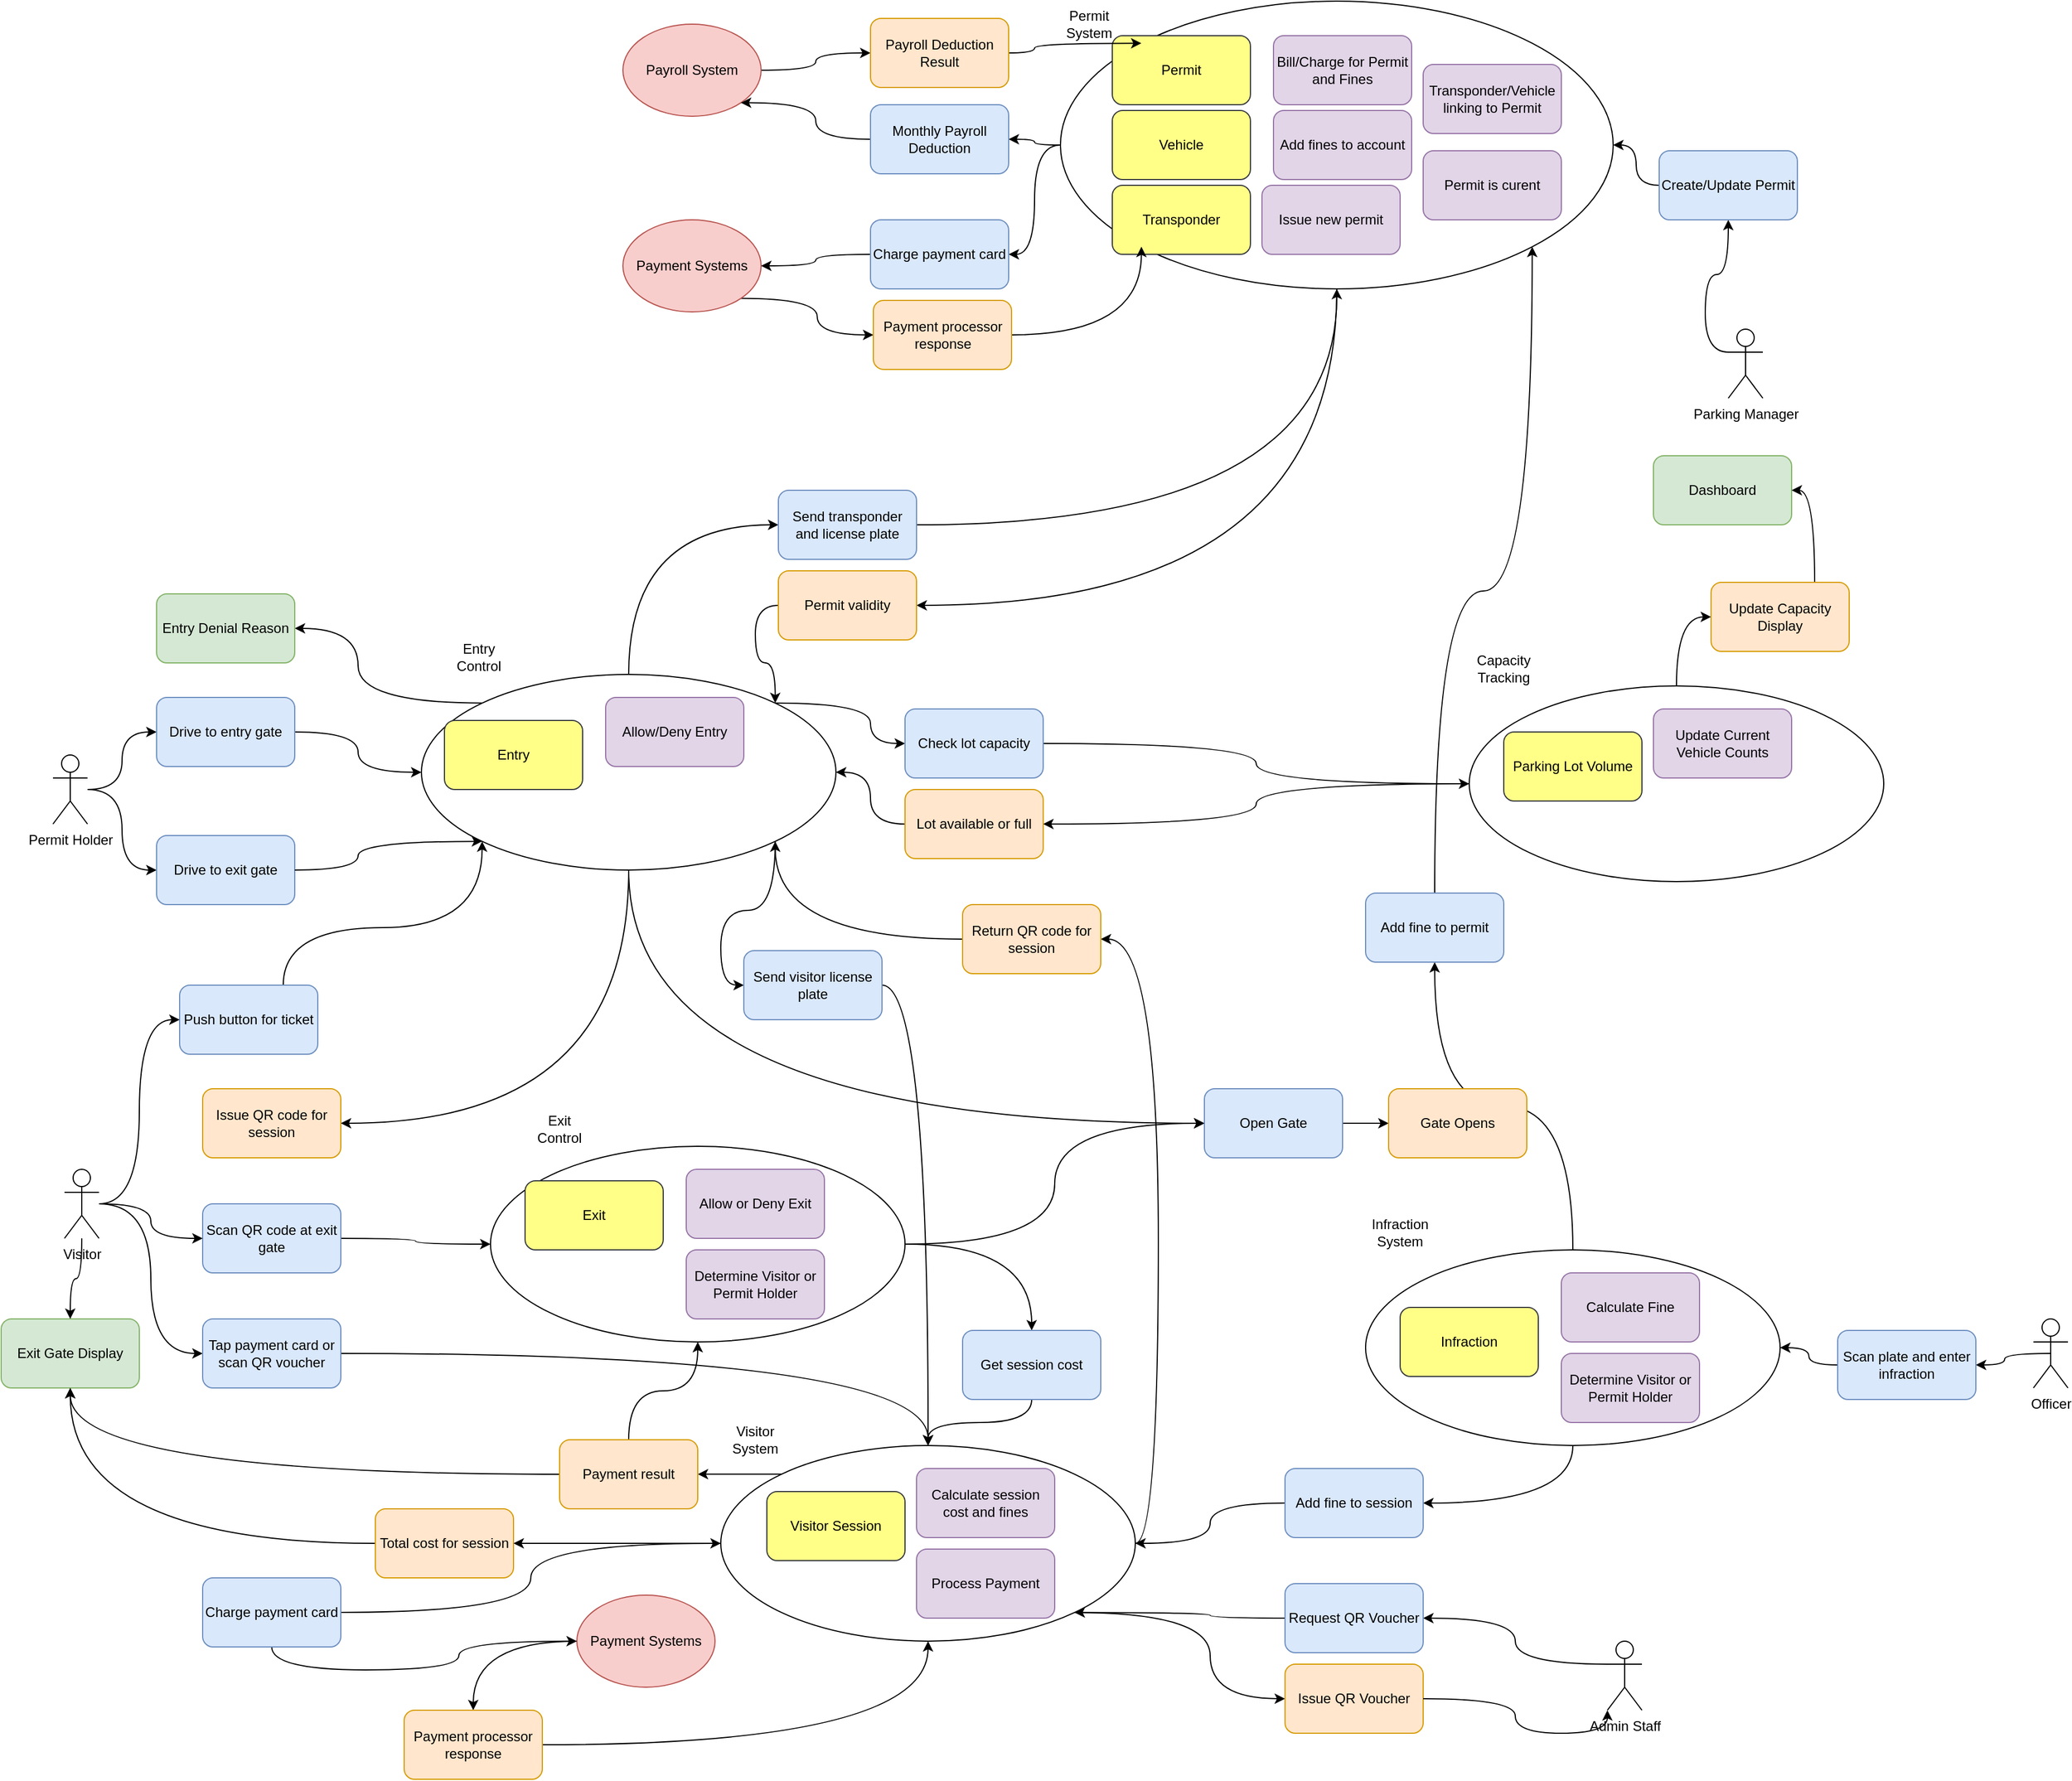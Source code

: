 <mxfile version="24.7.17">
  <diagram name="Page-1" id="BiQQQq4fD9bIqkAkqIk_">
    <mxGraphModel dx="2462" dy="2136" grid="1" gridSize="10" guides="1" tooltips="1" connect="1" arrows="1" fold="1" page="1" pageScale="1" pageWidth="1920" pageHeight="1200" math="0" shadow="0">
      <root>
        <mxCell id="0" />
        <mxCell id="1" parent="0" />
        <mxCell id="bSTVENKfb5ki0dsixFxO-32" style="edgeStyle=orthogonalEdgeStyle;rounded=0;orthogonalLoop=1;jettySize=auto;html=1;exitX=0;exitY=0.5;exitDx=0;exitDy=0;entryX=1;entryY=0.5;entryDx=0;entryDy=0;curved=1;" edge="1" parent="1" source="bSTVENKfb5ki0dsixFxO-10" target="bSTVENKfb5ki0dsixFxO-27">
          <mxGeometry relative="1" as="geometry" />
        </mxCell>
        <mxCell id="bSTVENKfb5ki0dsixFxO-33" style="edgeStyle=orthogonalEdgeStyle;rounded=0;orthogonalLoop=1;jettySize=auto;html=1;exitX=0;exitY=0.5;exitDx=0;exitDy=0;entryX=1;entryY=0.5;entryDx=0;entryDy=0;curved=1;" edge="1" parent="1" source="bSTVENKfb5ki0dsixFxO-10" target="bSTVENKfb5ki0dsixFxO-30">
          <mxGeometry relative="1" as="geometry" />
        </mxCell>
        <mxCell id="bSTVENKfb5ki0dsixFxO-47" style="edgeStyle=orthogonalEdgeStyle;rounded=0;orthogonalLoop=1;jettySize=auto;html=1;exitX=0.5;exitY=1;exitDx=0;exitDy=0;entryX=1;entryY=0.5;entryDx=0;entryDy=0;curved=1;" edge="1" parent="1" source="bSTVENKfb5ki0dsixFxO-10" target="dM4KhiI33vJd0EmOxdA6-10">
          <mxGeometry relative="1" as="geometry" />
        </mxCell>
        <mxCell id="bSTVENKfb5ki0dsixFxO-10" value="" style="ellipse;whiteSpace=wrap;html=1;fillColor=none;rounded=1;" vertex="1" parent="1">
          <mxGeometry x="960" y="-355" width="480" height="250" as="geometry" />
        </mxCell>
        <mxCell id="dM4KhiI33vJd0EmOxdA6-75" style="edgeStyle=orthogonalEdgeStyle;rounded=1;orthogonalLoop=1;jettySize=auto;html=1;exitX=0;exitY=0.5;exitDx=0;exitDy=0;entryX=1;entryY=0.5;entryDx=0;entryDy=0;curved=1;" parent="1" source="dM4KhiI33vJd0EmOxdA6-19" target="dM4KhiI33vJd0EmOxdA6-9" edge="1">
          <mxGeometry relative="1" as="geometry" />
        </mxCell>
        <mxCell id="dM4KhiI33vJd0EmOxdA6-19" value="" style="ellipse;whiteSpace=wrap;html=1;fillColor=none;rounded=1;" parent="1" vertex="1">
          <mxGeometry x="1315" y="240" width="360" height="170" as="geometry" />
        </mxCell>
        <mxCell id="dM4KhiI33vJd0EmOxdA6-66" style="edgeStyle=orthogonalEdgeStyle;rounded=1;orthogonalLoop=1;jettySize=auto;html=1;exitX=0.5;exitY=0;exitDx=0;exitDy=0;entryX=0;entryY=0.5;entryDx=0;entryDy=0;curved=1;" parent="1" source="dM4KhiI33vJd0EmOxdA6-16" target="dM4KhiI33vJd0EmOxdA6-7" edge="1">
          <mxGeometry relative="1" as="geometry" />
        </mxCell>
        <mxCell id="dM4KhiI33vJd0EmOxdA6-71" style="edgeStyle=orthogonalEdgeStyle;rounded=1;orthogonalLoop=1;jettySize=auto;html=1;exitX=1;exitY=0;exitDx=0;exitDy=0;entryX=0;entryY=0.5;entryDx=0;entryDy=0;curved=1;" parent="1" source="dM4KhiI33vJd0EmOxdA6-16" target="dM4KhiI33vJd0EmOxdA6-8" edge="1">
          <mxGeometry relative="1" as="geometry" />
        </mxCell>
        <mxCell id="dM4KhiI33vJd0EmOxdA6-80" style="edgeStyle=orthogonalEdgeStyle;rounded=1;orthogonalLoop=1;jettySize=auto;html=1;exitX=0.5;exitY=1;exitDx=0;exitDy=0;entryX=0;entryY=0.5;entryDx=0;entryDy=0;curved=1;" parent="1" source="dM4KhiI33vJd0EmOxdA6-16" target="dM4KhiI33vJd0EmOxdA6-2" edge="1">
          <mxGeometry relative="1" as="geometry" />
        </mxCell>
        <mxCell id="dM4KhiI33vJd0EmOxdA6-81" style="edgeStyle=orthogonalEdgeStyle;rounded=1;orthogonalLoop=1;jettySize=auto;html=1;exitX=1;exitY=1;exitDx=0;exitDy=0;entryX=0;entryY=0.5;entryDx=0;entryDy=0;curved=1;" parent="1" source="dM4KhiI33vJd0EmOxdA6-16" target="dM4KhiI33vJd0EmOxdA6-3" edge="1">
          <mxGeometry relative="1" as="geometry" />
        </mxCell>
        <mxCell id="bSTVENKfb5ki0dsixFxO-5" style="edgeStyle=orthogonalEdgeStyle;rounded=0;orthogonalLoop=1;jettySize=auto;html=1;exitX=0;exitY=0;exitDx=0;exitDy=0;entryX=1;entryY=0.5;entryDx=0;entryDy=0;curved=1;" edge="1" parent="1" source="dM4KhiI33vJd0EmOxdA6-16" target="bSTVENKfb5ki0dsixFxO-4">
          <mxGeometry relative="1" as="geometry" />
        </mxCell>
        <mxCell id="dM4KhiI33vJd0EmOxdA6-16" value="" style="ellipse;whiteSpace=wrap;html=1;fillColor=none;rounded=1;" parent="1" vertex="1">
          <mxGeometry x="405" y="230" width="360" height="170" as="geometry" />
        </mxCell>
        <mxCell id="dM4KhiI33vJd0EmOxdA6-84" style="edgeStyle=orthogonalEdgeStyle;rounded=1;orthogonalLoop=1;jettySize=auto;html=1;exitX=1;exitY=0.5;exitDx=0;exitDy=0;entryX=1;entryY=0.5;entryDx=0;entryDy=0;curved=1;" parent="1" source="dM4KhiI33vJd0EmOxdA6-17" target="dM4KhiI33vJd0EmOxdA6-5" edge="1">
          <mxGeometry relative="1" as="geometry" />
        </mxCell>
        <mxCell id="bSTVENKfb5ki0dsixFxO-19" style="edgeStyle=orthogonalEdgeStyle;rounded=0;orthogonalLoop=1;jettySize=auto;html=1;exitX=0;exitY=0;exitDx=0;exitDy=0;entryX=1;entryY=0.5;entryDx=0;entryDy=0;curved=1;" edge="1" parent="1" source="dM4KhiI33vJd0EmOxdA6-17" target="dM4KhiI33vJd0EmOxdA6-65">
          <mxGeometry relative="1" as="geometry" />
        </mxCell>
        <mxCell id="bSTVENKfb5ki0dsixFxO-53" style="edgeStyle=orthogonalEdgeStyle;rounded=0;orthogonalLoop=1;jettySize=auto;html=1;exitX=1;exitY=1;exitDx=0;exitDy=0;entryX=0;entryY=0.5;entryDx=0;entryDy=0;curved=1;" edge="1" parent="1" source="dM4KhiI33vJd0EmOxdA6-17" target="bSTVENKfb5ki0dsixFxO-50">
          <mxGeometry relative="1" as="geometry" />
        </mxCell>
        <mxCell id="dM4KhiI33vJd0EmOxdA6-17" value="" style="ellipse;whiteSpace=wrap;html=1;fillColor=none;rounded=1;" parent="1" vertex="1">
          <mxGeometry x="665" y="900" width="360" height="170" as="geometry" />
        </mxCell>
        <mxCell id="dM4KhiI33vJd0EmOxdA6-76" style="edgeStyle=orthogonalEdgeStyle;rounded=1;orthogonalLoop=1;jettySize=auto;html=1;exitX=0.5;exitY=0;exitDx=0;exitDy=0;curved=1;" parent="1" source="dM4KhiI33vJd0EmOxdA6-18" target="dM4KhiI33vJd0EmOxdA6-45" edge="1">
          <mxGeometry relative="1" as="geometry" />
        </mxCell>
        <mxCell id="dM4KhiI33vJd0EmOxdA6-18" value="" style="ellipse;whiteSpace=wrap;html=1;fillColor=none;rounded=1;" parent="1" vertex="1">
          <mxGeometry x="1225" y="730" width="360" height="170" as="geometry" />
        </mxCell>
        <mxCell id="dM4KhiI33vJd0EmOxdA6-89" style="edgeStyle=orthogonalEdgeStyle;rounded=1;orthogonalLoop=1;jettySize=auto;html=1;curved=1;" parent="1" source="Vhc87LM3Tn9fcRq7plBE-1" target="Vhc87LM3Tn9fcRq7plBE-4" edge="1">
          <mxGeometry relative="1" as="geometry" />
        </mxCell>
        <mxCell id="dM4KhiI33vJd0EmOxdA6-90" style="edgeStyle=orthogonalEdgeStyle;rounded=1;orthogonalLoop=1;jettySize=auto;html=1;entryX=0;entryY=0.5;entryDx=0;entryDy=0;curved=1;" parent="1" source="Vhc87LM3Tn9fcRq7plBE-1" target="Vhc87LM3Tn9fcRq7plBE-3" edge="1">
          <mxGeometry relative="1" as="geometry" />
        </mxCell>
        <mxCell id="Vhc87LM3Tn9fcRq7plBE-1" value="Permit Holder" style="shape=umlActor;verticalLabelPosition=bottom;verticalAlign=top;html=1;rounded=1;" parent="1" vertex="1">
          <mxGeometry x="85" y="300" width="30" height="60" as="geometry" />
        </mxCell>
        <mxCell id="Vhc87LM3Tn9fcRq7plBE-2" value="Entry" style="rounded=1;whiteSpace=wrap;html=1;fillColor=#ffff88;strokeColor=#36393d;" parent="1" vertex="1">
          <mxGeometry x="425" y="270" width="120" height="60" as="geometry" />
        </mxCell>
        <mxCell id="Vhc87LM3Tn9fcRq7plBE-3" value="Drive to exit gate" style="rounded=1;whiteSpace=wrap;html=1;fillColor=#dae8fc;strokeColor=#6c8ebf;" parent="1" vertex="1">
          <mxGeometry x="175" y="370" width="120" height="60" as="geometry" />
        </mxCell>
        <mxCell id="dM4KhiI33vJd0EmOxdA6-32" style="edgeStyle=orthogonalEdgeStyle;rounded=1;orthogonalLoop=1;jettySize=auto;html=1;exitX=1;exitY=0.5;exitDx=0;exitDy=0;curved=1;" parent="1" source="Vhc87LM3Tn9fcRq7plBE-4" target="dM4KhiI33vJd0EmOxdA6-16" edge="1">
          <mxGeometry relative="1" as="geometry" />
        </mxCell>
        <mxCell id="Vhc87LM3Tn9fcRq7plBE-4" value="Drive to entry gate" style="rounded=1;whiteSpace=wrap;html=1;fillColor=#dae8fc;strokeColor=#6c8ebf;" parent="1" vertex="1">
          <mxGeometry x="175" y="250" width="120" height="60" as="geometry" />
        </mxCell>
        <mxCell id="Vhc87LM3Tn9fcRq7plBE-5" value="Issue QR code for session" style="rounded=1;whiteSpace=wrap;html=1;fillColor=#ffe6cc;strokeColor=#d79b00;" parent="1" vertex="1">
          <mxGeometry x="215" y="590" width="120" height="60" as="geometry" />
        </mxCell>
        <mxCell id="dM4KhiI33vJd0EmOxdA6-34" style="edgeStyle=orthogonalEdgeStyle;rounded=1;orthogonalLoop=1;jettySize=auto;html=1;exitX=0.75;exitY=0;exitDx=0;exitDy=0;curved=1;entryX=0;entryY=1;entryDx=0;entryDy=0;" parent="1" source="Vhc87LM3Tn9fcRq7plBE-6" target="dM4KhiI33vJd0EmOxdA6-16" edge="1">
          <mxGeometry relative="1" as="geometry">
            <mxPoint x="525" y="410" as="targetPoint" />
          </mxGeometry>
        </mxCell>
        <mxCell id="Vhc87LM3Tn9fcRq7plBE-6" value="Push button for ticket" style="rounded=1;whiteSpace=wrap;html=1;fillColor=#dae8fc;strokeColor=#6c8ebf;" parent="1" vertex="1">
          <mxGeometry x="195" y="500" width="120" height="60" as="geometry" />
        </mxCell>
        <mxCell id="dM4KhiI33vJd0EmOxdA6-37" style="edgeStyle=orthogonalEdgeStyle;rounded=1;orthogonalLoop=1;jettySize=auto;html=1;exitX=1;exitY=0.5;exitDx=0;exitDy=0;curved=1;" parent="1" source="Vhc87LM3Tn9fcRq7plBE-7" target="dM4KhiI33vJd0EmOxdA6-15" edge="1">
          <mxGeometry relative="1" as="geometry" />
        </mxCell>
        <mxCell id="Vhc87LM3Tn9fcRq7plBE-7" value="Scan QR code at exit gate" style="rounded=1;whiteSpace=wrap;html=1;fillColor=#dae8fc;strokeColor=#6c8ebf;" parent="1" vertex="1">
          <mxGeometry x="215" y="690" width="120" height="60" as="geometry" />
        </mxCell>
        <mxCell id="Vhc87LM3Tn9fcRq7plBE-8" value="Exit Gate Display" style="rounded=1;whiteSpace=wrap;html=1;fillColor=#d5e8d4;strokeColor=#82b366;" parent="1" vertex="1">
          <mxGeometry x="40" y="790" width="120" height="60" as="geometry" />
        </mxCell>
        <mxCell id="dM4KhiI33vJd0EmOxdA6-56" style="edgeStyle=orthogonalEdgeStyle;rounded=1;orthogonalLoop=1;jettySize=auto;html=1;exitX=0;exitY=0.5;exitDx=0;exitDy=0;entryX=0.5;entryY=1;entryDx=0;entryDy=0;curved=1;" parent="1" source="Vhc87LM3Tn9fcRq7plBE-9" target="Vhc87LM3Tn9fcRq7plBE-8" edge="1">
          <mxGeometry relative="1" as="geometry" />
        </mxCell>
        <mxCell id="Vhc87LM3Tn9fcRq7plBE-9" value="Total cost for session" style="rounded=1;whiteSpace=wrap;html=1;fillColor=#ffe6cc;strokeColor=#d79b00;" parent="1" vertex="1">
          <mxGeometry x="365" y="955" width="120" height="60" as="geometry" />
        </mxCell>
        <mxCell id="dM4KhiI33vJd0EmOxdA6-85" style="edgeStyle=orthogonalEdgeStyle;rounded=1;orthogonalLoop=1;jettySize=auto;html=1;entryX=0.5;entryY=0;entryDx=0;entryDy=0;curved=1;" parent="1" source="Vhc87LM3Tn9fcRq7plBE-11" target="Vhc87LM3Tn9fcRq7plBE-8" edge="1">
          <mxGeometry relative="1" as="geometry" />
        </mxCell>
        <mxCell id="dM4KhiI33vJd0EmOxdA6-86" style="edgeStyle=orthogonalEdgeStyle;rounded=1;orthogonalLoop=1;jettySize=auto;html=1;entryX=0;entryY=0.5;entryDx=0;entryDy=0;curved=1;" parent="1" source="Vhc87LM3Tn9fcRq7plBE-11" target="Vhc87LM3Tn9fcRq7plBE-6" edge="1">
          <mxGeometry relative="1" as="geometry" />
        </mxCell>
        <mxCell id="dM4KhiI33vJd0EmOxdA6-87" style="edgeStyle=orthogonalEdgeStyle;rounded=1;orthogonalLoop=1;jettySize=auto;html=1;entryX=0;entryY=0.5;entryDx=0;entryDy=0;curved=1;" parent="1" source="Vhc87LM3Tn9fcRq7plBE-11" target="Vhc87LM3Tn9fcRq7plBE-7" edge="1">
          <mxGeometry relative="1" as="geometry" />
        </mxCell>
        <mxCell id="dM4KhiI33vJd0EmOxdA6-88" style="edgeStyle=orthogonalEdgeStyle;rounded=1;orthogonalLoop=1;jettySize=auto;html=1;entryX=0;entryY=0.5;entryDx=0;entryDy=0;curved=1;" parent="1" source="Vhc87LM3Tn9fcRq7plBE-11" target="dM4KhiI33vJd0EmOxdA6-57" edge="1">
          <mxGeometry relative="1" as="geometry" />
        </mxCell>
        <mxCell id="Vhc87LM3Tn9fcRq7plBE-11" value="Visitor" style="shape=umlActor;verticalLabelPosition=bottom;verticalAlign=top;html=1;rounded=1;" parent="1" vertex="1">
          <mxGeometry x="95" y="660" width="30" height="60" as="geometry" />
        </mxCell>
        <mxCell id="dM4KhiI33vJd0EmOxdA6-78" style="edgeStyle=orthogonalEdgeStyle;rounded=1;orthogonalLoop=1;jettySize=auto;html=1;exitX=1;exitY=0.5;exitDx=0;exitDy=0;entryX=0;entryY=0.5;entryDx=0;entryDy=0;curved=1;" parent="1" source="dM4KhiI33vJd0EmOxdA6-2" target="dM4KhiI33vJd0EmOxdA6-4" edge="1">
          <mxGeometry relative="1" as="geometry" />
        </mxCell>
        <mxCell id="dM4KhiI33vJd0EmOxdA6-2" value="Open Gate" style="rounded=1;whiteSpace=wrap;html=1;fillColor=#dae8fc;strokeColor=#6c8ebf;" parent="1" vertex="1">
          <mxGeometry x="1085" y="590" width="120" height="60" as="geometry" />
        </mxCell>
        <mxCell id="dM4KhiI33vJd0EmOxdA6-82" style="edgeStyle=orthogonalEdgeStyle;rounded=1;orthogonalLoop=1;jettySize=auto;html=1;exitX=1;exitY=0.5;exitDx=0;exitDy=0;curved=1;" parent="1" source="dM4KhiI33vJd0EmOxdA6-3" edge="1">
          <mxGeometry relative="1" as="geometry">
            <mxPoint x="845" y="900" as="targetPoint" />
          </mxGeometry>
        </mxCell>
        <mxCell id="dM4KhiI33vJd0EmOxdA6-3" value="Send visitor license plate" style="rounded=1;whiteSpace=wrap;html=1;fillColor=#dae8fc;strokeColor=#6c8ebf;" parent="1" vertex="1">
          <mxGeometry x="685" y="470" width="120" height="60" as="geometry" />
        </mxCell>
        <mxCell id="dM4KhiI33vJd0EmOxdA6-4" value="Gate Opens" style="rounded=1;whiteSpace=wrap;html=1;fillColor=#ffe6cc;strokeColor=#d79b00;" parent="1" vertex="1">
          <mxGeometry x="1245" y="590" width="120" height="60" as="geometry" />
        </mxCell>
        <mxCell id="dM4KhiI33vJd0EmOxdA6-83" style="edgeStyle=orthogonalEdgeStyle;rounded=1;orthogonalLoop=1;jettySize=auto;html=1;exitX=0;exitY=0.5;exitDx=0;exitDy=0;entryX=1;entryY=1;entryDx=0;entryDy=0;curved=1;" parent="1" source="dM4KhiI33vJd0EmOxdA6-5" target="dM4KhiI33vJd0EmOxdA6-16" edge="1">
          <mxGeometry relative="1" as="geometry" />
        </mxCell>
        <mxCell id="dM4KhiI33vJd0EmOxdA6-5" value="Return QR code for session" style="rounded=1;whiteSpace=wrap;html=1;fillColor=#ffe6cc;strokeColor=#d79b00;" parent="1" vertex="1">
          <mxGeometry x="875" y="430" width="120" height="60" as="geometry" />
        </mxCell>
        <mxCell id="bSTVENKfb5ki0dsixFxO-17" style="edgeStyle=orthogonalEdgeStyle;rounded=0;orthogonalLoop=1;jettySize=auto;html=1;exitX=0;exitY=0.5;exitDx=0;exitDy=0;entryX=0.5;entryY=0;entryDx=0;entryDy=0;curved=1;" edge="1" parent="1" source="dM4KhiI33vJd0EmOxdA6-6" target="dM4KhiI33vJd0EmOxdA6-60">
          <mxGeometry relative="1" as="geometry" />
        </mxCell>
        <mxCell id="dM4KhiI33vJd0EmOxdA6-6" value="Payment Systems" style="ellipse;whiteSpace=wrap;html=1;fillColor=#f8cecc;strokeColor=#b85450;rounded=1;" parent="1" vertex="1">
          <mxGeometry x="540" y="1030" width="120" height="80" as="geometry" />
        </mxCell>
        <mxCell id="dM4KhiI33vJd0EmOxdA6-68" style="edgeStyle=orthogonalEdgeStyle;rounded=1;orthogonalLoop=1;jettySize=auto;html=1;exitX=1;exitY=0.5;exitDx=0;exitDy=0;curved=1;entryX=0.5;entryY=1;entryDx=0;entryDy=0;" parent="1" source="dM4KhiI33vJd0EmOxdA6-7" target="bSTVENKfb5ki0dsixFxO-10" edge="1">
          <mxGeometry relative="1" as="geometry">
            <mxPoint x="910" y="120" as="targetPoint" />
          </mxGeometry>
        </mxCell>
        <mxCell id="dM4KhiI33vJd0EmOxdA6-7" value="Send transponder and license plate" style="rounded=1;whiteSpace=wrap;html=1;fillColor=#dae8fc;strokeColor=#6c8ebf;" parent="1" vertex="1">
          <mxGeometry x="715" y="70" width="120" height="60" as="geometry" />
        </mxCell>
        <mxCell id="dM4KhiI33vJd0EmOxdA6-79" style="edgeStyle=orthogonalEdgeStyle;rounded=1;orthogonalLoop=1;jettySize=auto;html=1;exitX=1;exitY=0.5;exitDx=0;exitDy=0;entryX=0;entryY=0.5;entryDx=0;entryDy=0;curved=1;" parent="1" source="dM4KhiI33vJd0EmOxdA6-15" target="dM4KhiI33vJd0EmOxdA6-2" edge="1">
          <mxGeometry relative="1" as="geometry" />
        </mxCell>
        <mxCell id="dM4KhiI33vJd0EmOxdA6-15" value="" style="ellipse;whiteSpace=wrap;html=1;fillColor=none;rounded=1;" parent="1" vertex="1">
          <mxGeometry x="465" y="640" width="360" height="170" as="geometry" />
        </mxCell>
        <mxCell id="dM4KhiI33vJd0EmOxdA6-74" style="edgeStyle=orthogonalEdgeStyle;rounded=1;orthogonalLoop=1;jettySize=auto;html=1;exitX=1;exitY=0.5;exitDx=0;exitDy=0;entryX=0;entryY=0.5;entryDx=0;entryDy=0;curved=1;" parent="1" source="dM4KhiI33vJd0EmOxdA6-8" target="dM4KhiI33vJd0EmOxdA6-19" edge="1">
          <mxGeometry relative="1" as="geometry" />
        </mxCell>
        <mxCell id="dM4KhiI33vJd0EmOxdA6-8" value="Check lot capacity" style="rounded=1;whiteSpace=wrap;html=1;fillColor=#dae8fc;strokeColor=#6c8ebf;" parent="1" vertex="1">
          <mxGeometry x="825" y="260" width="120" height="60" as="geometry" />
        </mxCell>
        <mxCell id="dM4KhiI33vJd0EmOxdA6-73" style="edgeStyle=orthogonalEdgeStyle;rounded=1;orthogonalLoop=1;jettySize=auto;html=1;exitX=0;exitY=0.5;exitDx=0;exitDy=0;entryX=1;entryY=0.5;entryDx=0;entryDy=0;curved=1;" parent="1" source="dM4KhiI33vJd0EmOxdA6-9" target="dM4KhiI33vJd0EmOxdA6-16" edge="1">
          <mxGeometry relative="1" as="geometry" />
        </mxCell>
        <mxCell id="dM4KhiI33vJd0EmOxdA6-9" value="Lot available or full" style="rounded=1;whiteSpace=wrap;html=1;fillColor=#ffe6cc;strokeColor=#d79b00;" parent="1" vertex="1">
          <mxGeometry x="825" y="330" width="120" height="60" as="geometry" />
        </mxCell>
        <mxCell id="dM4KhiI33vJd0EmOxdA6-67" style="edgeStyle=orthogonalEdgeStyle;rounded=1;orthogonalLoop=1;jettySize=auto;html=1;exitX=0;exitY=0.5;exitDx=0;exitDy=0;entryX=1;entryY=0;entryDx=0;entryDy=0;curved=1;" parent="1" source="dM4KhiI33vJd0EmOxdA6-10" target="dM4KhiI33vJd0EmOxdA6-16" edge="1">
          <mxGeometry relative="1" as="geometry" />
        </mxCell>
        <mxCell id="dM4KhiI33vJd0EmOxdA6-10" value="Permit validity" style="rounded=1;whiteSpace=wrap;html=1;fillColor=#ffe6cc;strokeColor=#d79b00;" parent="1" vertex="1">
          <mxGeometry x="715" y="140" width="120" height="60" as="geometry" />
        </mxCell>
        <mxCell id="dM4KhiI33vJd0EmOxdA6-11" value="Permit" style="rounded=1;whiteSpace=wrap;html=1;fillColor=#ffff88;strokeColor=#36393d;" parent="1" vertex="1">
          <mxGeometry x="1005" y="-325" width="120" height="60" as="geometry" />
        </mxCell>
        <mxCell id="dM4KhiI33vJd0EmOxdA6-12" value="Visitor Session" style="rounded=1;whiteSpace=wrap;html=1;fillColor=#ffff88;strokeColor=#36393d;" parent="1" vertex="1">
          <mxGeometry x="705" y="940" width="120" height="60" as="geometry" />
        </mxCell>
        <mxCell id="dM4KhiI33vJd0EmOxdA6-13" value="Parking Lot Volume" style="rounded=1;whiteSpace=wrap;html=1;fillColor=#ffff88;strokeColor=#36393d;" parent="1" vertex="1">
          <mxGeometry x="1345" y="280" width="120" height="60" as="geometry" />
        </mxCell>
        <mxCell id="dM4KhiI33vJd0EmOxdA6-14" value="Infraction" style="rounded=1;whiteSpace=wrap;html=1;fillColor=#ffff88;strokeColor=#36393d;" parent="1" vertex="1">
          <mxGeometry x="1255" y="780" width="120" height="60" as="geometry" />
        </mxCell>
        <mxCell id="dM4KhiI33vJd0EmOxdA6-51" style="edgeStyle=orthogonalEdgeStyle;rounded=1;orthogonalLoop=1;jettySize=auto;html=1;exitX=1;exitY=0.5;exitDx=0;exitDy=0;entryX=0.5;entryY=0;entryDx=0;entryDy=0;curved=1;" parent="1" source="dM4KhiI33vJd0EmOxdA6-15" target="dM4KhiI33vJd0EmOxdA6-40" edge="1">
          <mxGeometry relative="1" as="geometry" />
        </mxCell>
        <mxCell id="dM4KhiI33vJd0EmOxdA6-36" style="edgeStyle=orthogonalEdgeStyle;rounded=1;orthogonalLoop=1;jettySize=auto;html=1;exitX=0.5;exitY=1;exitDx=0;exitDy=0;entryX=1;entryY=0.5;entryDx=0;entryDy=0;curved=1;" parent="1" source="dM4KhiI33vJd0EmOxdA6-16" target="Vhc87LM3Tn9fcRq7plBE-5" edge="1">
          <mxGeometry relative="1" as="geometry" />
        </mxCell>
        <mxCell id="dM4KhiI33vJd0EmOxdA6-55" style="edgeStyle=orthogonalEdgeStyle;rounded=1;orthogonalLoop=1;jettySize=auto;html=1;exitX=0;exitY=0.5;exitDx=0;exitDy=0;entryX=1;entryY=0.5;entryDx=0;entryDy=0;curved=1;" parent="1" source="dM4KhiI33vJd0EmOxdA6-17" target="Vhc87LM3Tn9fcRq7plBE-9" edge="1">
          <mxGeometry relative="1" as="geometry" />
        </mxCell>
        <mxCell id="dM4KhiI33vJd0EmOxdA6-49" style="edgeStyle=orthogonalEdgeStyle;rounded=1;orthogonalLoop=1;jettySize=auto;html=1;exitX=0.5;exitY=1;exitDx=0;exitDy=0;entryX=1;entryY=0.5;entryDx=0;entryDy=0;curved=1;" parent="1" source="dM4KhiI33vJd0EmOxdA6-18" target="dM4KhiI33vJd0EmOxdA6-44" edge="1">
          <mxGeometry relative="1" as="geometry" />
        </mxCell>
        <mxCell id="dM4KhiI33vJd0EmOxdA6-30" style="edgeStyle=orthogonalEdgeStyle;rounded=1;orthogonalLoop=1;jettySize=auto;html=1;exitX=0.5;exitY=0;exitDx=0;exitDy=0;entryX=0;entryY=0.5;entryDx=0;entryDy=0;curved=1;" parent="1" source="dM4KhiI33vJd0EmOxdA6-19" target="dM4KhiI33vJd0EmOxdA6-27" edge="1">
          <mxGeometry relative="1" as="geometry" />
        </mxCell>
        <mxCell id="dM4KhiI33vJd0EmOxdA6-20" value="Calculate Fine" style="rounded=1;whiteSpace=wrap;html=1;fillColor=#e1d5e7;strokeColor=#9673a6;" parent="1" vertex="1">
          <mxGeometry x="1395" y="750" width="120" height="60" as="geometry" />
        </mxCell>
        <mxCell id="dM4KhiI33vJd0EmOxdA6-21" value="Determine Visitor or Permit Holder" style="rounded=1;whiteSpace=wrap;html=1;fillColor=#e1d5e7;strokeColor=#9673a6;" parent="1" vertex="1">
          <mxGeometry x="1395" y="820" width="120" height="60" as="geometry" />
        </mxCell>
        <mxCell id="dM4KhiI33vJd0EmOxdA6-22" value="Update Current Vehicle Counts" style="rounded=1;whiteSpace=wrap;html=1;fillColor=#e1d5e7;strokeColor=#9673a6;" parent="1" vertex="1">
          <mxGeometry x="1475" y="260" width="120" height="60" as="geometry" />
        </mxCell>
        <mxCell id="dM4KhiI33vJd0EmOxdA6-48" style="edgeStyle=orthogonalEdgeStyle;rounded=1;orthogonalLoop=1;jettySize=auto;html=1;exitX=0.5;exitY=0.5;exitDx=0;exitDy=0;exitPerimeter=0;entryX=1;entryY=0.5;entryDx=0;entryDy=0;curved=1;" parent="1" source="dM4KhiI33vJd0EmOxdA6-24" target="dM4KhiI33vJd0EmOxdA6-43" edge="1">
          <mxGeometry relative="1" as="geometry" />
        </mxCell>
        <mxCell id="dM4KhiI33vJd0EmOxdA6-24" value="Officer" style="shape=umlActor;verticalLabelPosition=bottom;verticalAlign=top;html=1;outlineConnect=0;rounded=1;" parent="1" vertex="1">
          <mxGeometry x="1805" y="790" width="30" height="60" as="geometry" />
        </mxCell>
        <mxCell id="dM4KhiI33vJd0EmOxdA6-25" value="Dashboard" style="rounded=1;whiteSpace=wrap;html=1;fillColor=#d5e8d4;strokeColor=#82b366;" parent="1" vertex="1">
          <mxGeometry x="1475" y="40" width="120" height="60" as="geometry" />
        </mxCell>
        <mxCell id="dM4KhiI33vJd0EmOxdA6-99" style="edgeStyle=orthogonalEdgeStyle;rounded=1;orthogonalLoop=1;jettySize=auto;html=1;exitX=0.75;exitY=0;exitDx=0;exitDy=0;entryX=1;entryY=0.5;entryDx=0;entryDy=0;curved=1;" parent="1" source="dM4KhiI33vJd0EmOxdA6-27" target="dM4KhiI33vJd0EmOxdA6-25" edge="1">
          <mxGeometry relative="1" as="geometry" />
        </mxCell>
        <mxCell id="dM4KhiI33vJd0EmOxdA6-27" value="Update Capacity Display" style="rounded=1;whiteSpace=wrap;html=1;fillColor=#ffe6cc;strokeColor=#d79b00;" parent="1" vertex="1">
          <mxGeometry x="1525" y="150" width="120" height="60" as="geometry" />
        </mxCell>
        <mxCell id="bSTVENKfb5ki0dsixFxO-46" style="edgeStyle=orthogonalEdgeStyle;rounded=0;orthogonalLoop=1;jettySize=auto;html=1;exitX=0;exitY=0.333;exitDx=0;exitDy=0;exitPerimeter=0;entryX=0.5;entryY=1;entryDx=0;entryDy=0;curved=1;" edge="1" parent="1" source="dM4KhiI33vJd0EmOxdA6-28" target="bSTVENKfb5ki0dsixFxO-44">
          <mxGeometry relative="1" as="geometry" />
        </mxCell>
        <mxCell id="dM4KhiI33vJd0EmOxdA6-28" value="Parking Manager" style="shape=umlActor;verticalLabelPosition=bottom;verticalAlign=top;html=1;outlineConnect=0;rounded=1;" parent="1" vertex="1">
          <mxGeometry x="1540" y="-70" width="30" height="60" as="geometry" />
        </mxCell>
        <mxCell id="dM4KhiI33vJd0EmOxdA6-33" style="edgeStyle=orthogonalEdgeStyle;rounded=1;orthogonalLoop=1;jettySize=auto;html=1;exitX=1;exitY=0.5;exitDx=0;exitDy=0;curved=1;entryX=0;entryY=1;entryDx=0;entryDy=0;" parent="1" source="Vhc87LM3Tn9fcRq7plBE-3" target="dM4KhiI33vJd0EmOxdA6-16" edge="1">
          <mxGeometry relative="1" as="geometry">
            <mxPoint x="455" y="380" as="targetPoint" />
          </mxGeometry>
        </mxCell>
        <mxCell id="dM4KhiI33vJd0EmOxdA6-53" style="edgeStyle=orthogonalEdgeStyle;rounded=1;orthogonalLoop=1;jettySize=auto;html=1;exitX=0.5;exitY=1;exitDx=0;exitDy=0;entryX=0.5;entryY=0;entryDx=0;entryDy=0;curved=1;" parent="1" source="dM4KhiI33vJd0EmOxdA6-40" target="dM4KhiI33vJd0EmOxdA6-17" edge="1">
          <mxGeometry relative="1" as="geometry" />
        </mxCell>
        <mxCell id="dM4KhiI33vJd0EmOxdA6-40" value="Get session cost" style="rounded=1;whiteSpace=wrap;html=1;fillColor=#dae8fc;strokeColor=#6c8ebf;" parent="1" vertex="1">
          <mxGeometry x="875" y="800" width="120" height="60" as="geometry" />
        </mxCell>
        <mxCell id="dM4KhiI33vJd0EmOxdA6-46" style="edgeStyle=orthogonalEdgeStyle;rounded=1;orthogonalLoop=1;jettySize=auto;html=1;exitX=0;exitY=0.5;exitDx=0;exitDy=0;curved=1;" parent="1" source="dM4KhiI33vJd0EmOxdA6-43" target="dM4KhiI33vJd0EmOxdA6-18" edge="1">
          <mxGeometry relative="1" as="geometry" />
        </mxCell>
        <mxCell id="dM4KhiI33vJd0EmOxdA6-43" value="Scan plate and enter infraction" style="rounded=1;whiteSpace=wrap;html=1;fillColor=#dae8fc;strokeColor=#6c8ebf;" parent="1" vertex="1">
          <mxGeometry x="1635" y="800" width="120" height="60" as="geometry" />
        </mxCell>
        <mxCell id="dM4KhiI33vJd0EmOxdA6-50" style="edgeStyle=orthogonalEdgeStyle;rounded=1;orthogonalLoop=1;jettySize=auto;html=1;exitX=0;exitY=0.5;exitDx=0;exitDy=0;entryX=1;entryY=0.5;entryDx=0;entryDy=0;curved=1;" parent="1" source="dM4KhiI33vJd0EmOxdA6-44" target="dM4KhiI33vJd0EmOxdA6-17" edge="1">
          <mxGeometry relative="1" as="geometry" />
        </mxCell>
        <mxCell id="dM4KhiI33vJd0EmOxdA6-44" value="Add fine to session" style="rounded=1;whiteSpace=wrap;html=1;fillColor=#dae8fc;strokeColor=#6c8ebf;" parent="1" vertex="1">
          <mxGeometry x="1155" y="920" width="120" height="60" as="geometry" />
        </mxCell>
        <mxCell id="dM4KhiI33vJd0EmOxdA6-77" style="edgeStyle=orthogonalEdgeStyle;rounded=1;orthogonalLoop=1;jettySize=auto;html=1;exitX=0.5;exitY=0;exitDx=0;exitDy=0;curved=1;entryX=1;entryY=1;entryDx=0;entryDy=0;" parent="1" source="dM4KhiI33vJd0EmOxdA6-45" target="bSTVENKfb5ki0dsixFxO-10" edge="1">
          <mxGeometry relative="1" as="geometry">
            <mxPoint x="1420" y="-140" as="targetPoint" />
          </mxGeometry>
        </mxCell>
        <mxCell id="dM4KhiI33vJd0EmOxdA6-45" value="Add fine to permit" style="rounded=1;whiteSpace=wrap;html=1;fillColor=#dae8fc;strokeColor=#6c8ebf;" parent="1" vertex="1">
          <mxGeometry x="1225" y="420" width="120" height="60" as="geometry" />
        </mxCell>
        <mxCell id="dM4KhiI33vJd0EmOxdA6-54" value="Calculate session cost and fines" style="rounded=1;whiteSpace=wrap;html=1;fillColor=#e1d5e7;strokeColor=#9673a6;" parent="1" vertex="1">
          <mxGeometry x="835" y="920" width="120" height="60" as="geometry" />
        </mxCell>
        <mxCell id="Vhc87LM3Tn9fcRq7plBE-10" value="Exit" style="rounded=1;whiteSpace=wrap;html=1;fillColor=#ffff88;strokeColor=#36393d;" parent="1" vertex="1">
          <mxGeometry x="495" y="670" width="120" height="60" as="geometry" />
        </mxCell>
        <mxCell id="dM4KhiI33vJd0EmOxdA6-58" style="edgeStyle=orthogonalEdgeStyle;rounded=1;orthogonalLoop=1;jettySize=auto;html=1;exitX=1;exitY=0.5;exitDx=0;exitDy=0;curved=1;" parent="1" source="dM4KhiI33vJd0EmOxdA6-57" target="dM4KhiI33vJd0EmOxdA6-17" edge="1">
          <mxGeometry relative="1" as="geometry" />
        </mxCell>
        <mxCell id="dM4KhiI33vJd0EmOxdA6-57" value="Tap payment card or scan QR voucher" style="rounded=1;whiteSpace=wrap;html=1;fillColor=#dae8fc;strokeColor=#6c8ebf;" parent="1" vertex="1">
          <mxGeometry x="215" y="790" width="120" height="60" as="geometry" />
        </mxCell>
        <mxCell id="dM4KhiI33vJd0EmOxdA6-61" style="edgeStyle=orthogonalEdgeStyle;rounded=1;orthogonalLoop=1;jettySize=auto;html=1;exitX=1;exitY=0.5;exitDx=0;exitDy=0;entryX=0;entryY=0.5;entryDx=0;entryDy=0;curved=1;" parent="1" source="dM4KhiI33vJd0EmOxdA6-59" target="dM4KhiI33vJd0EmOxdA6-17" edge="1">
          <mxGeometry relative="1" as="geometry" />
        </mxCell>
        <mxCell id="bSTVENKfb5ki0dsixFxO-15" style="edgeStyle=orthogonalEdgeStyle;rounded=0;orthogonalLoop=1;jettySize=auto;html=1;exitX=0.5;exitY=1;exitDx=0;exitDy=0;entryX=0;entryY=0.5;entryDx=0;entryDy=0;curved=1;" edge="1" parent="1" source="dM4KhiI33vJd0EmOxdA6-59" target="dM4KhiI33vJd0EmOxdA6-6">
          <mxGeometry relative="1" as="geometry" />
        </mxCell>
        <mxCell id="dM4KhiI33vJd0EmOxdA6-59" value="Charge payment card" style="rounded=1;whiteSpace=wrap;html=1;fillColor=#dae8fc;strokeColor=#6c8ebf;" parent="1" vertex="1">
          <mxGeometry x="215" y="1015" width="120" height="60" as="geometry" />
        </mxCell>
        <mxCell id="dM4KhiI33vJd0EmOxdA6-64" style="edgeStyle=orthogonalEdgeStyle;rounded=1;orthogonalLoop=1;jettySize=auto;html=1;exitX=1;exitY=0.5;exitDx=0;exitDy=0;entryX=0.5;entryY=1;entryDx=0;entryDy=0;curved=1;" parent="1" source="dM4KhiI33vJd0EmOxdA6-60" target="dM4KhiI33vJd0EmOxdA6-17" edge="1">
          <mxGeometry relative="1" as="geometry" />
        </mxCell>
        <mxCell id="dM4KhiI33vJd0EmOxdA6-60" value="Payment processor response" style="rounded=1;whiteSpace=wrap;html=1;fillColor=#ffe6cc;strokeColor=#d79b00;" parent="1" vertex="1">
          <mxGeometry x="390" y="1130" width="120" height="60" as="geometry" />
        </mxCell>
        <mxCell id="bSTVENKfb5ki0dsixFxO-20" style="edgeStyle=orthogonalEdgeStyle;rounded=0;orthogonalLoop=1;jettySize=auto;html=1;entryX=0.5;entryY=1;entryDx=0;entryDy=0;curved=1;" edge="1" parent="1" source="dM4KhiI33vJd0EmOxdA6-65" target="dM4KhiI33vJd0EmOxdA6-15">
          <mxGeometry relative="1" as="geometry" />
        </mxCell>
        <mxCell id="bSTVENKfb5ki0dsixFxO-22" style="edgeStyle=orthogonalEdgeStyle;rounded=0;orthogonalLoop=1;jettySize=auto;html=1;exitX=0;exitY=0.5;exitDx=0;exitDy=0;entryX=0.5;entryY=1;entryDx=0;entryDy=0;curved=1;" edge="1" parent="1" source="dM4KhiI33vJd0EmOxdA6-65" target="Vhc87LM3Tn9fcRq7plBE-8">
          <mxGeometry relative="1" as="geometry" />
        </mxCell>
        <mxCell id="dM4KhiI33vJd0EmOxdA6-65" value="Payment result" style="rounded=1;whiteSpace=wrap;html=1;fillColor=#ffe6cc;strokeColor=#d79b00;" parent="1" vertex="1">
          <mxGeometry x="525" y="895" width="120" height="60" as="geometry" />
        </mxCell>
        <mxCell id="dM4KhiI33vJd0EmOxdA6-91" value="Entry Control" style="text;html=1;align=center;verticalAlign=middle;whiteSpace=wrap;rounded=0;" parent="1" vertex="1">
          <mxGeometry x="425" y="200" width="60" height="30" as="geometry" />
        </mxCell>
        <mxCell id="dM4KhiI33vJd0EmOxdA6-92" value="Exit Control" style="text;html=1;align=center;verticalAlign=middle;whiteSpace=wrap;rounded=0;" parent="1" vertex="1">
          <mxGeometry x="495" y="610" width="60" height="30" as="geometry" />
        </mxCell>
        <mxCell id="dM4KhiI33vJd0EmOxdA6-95" value="Capacity Tracking" style="text;html=1;align=center;verticalAlign=middle;whiteSpace=wrap;rounded=0;" parent="1" vertex="1">
          <mxGeometry x="1315" y="210" width="60" height="30" as="geometry" />
        </mxCell>
        <mxCell id="dM4KhiI33vJd0EmOxdA6-97" value="Infraction System" style="text;html=1;align=center;verticalAlign=middle;whiteSpace=wrap;rounded=0;" parent="1" vertex="1">
          <mxGeometry x="1225" y="700" width="60" height="30" as="geometry" />
        </mxCell>
        <mxCell id="dM4KhiI33vJd0EmOxdA6-98" value="Visitor System" style="text;html=1;align=center;verticalAlign=middle;whiteSpace=wrap;rounded=0;" parent="1" vertex="1">
          <mxGeometry x="665" y="880" width="60" height="30" as="geometry" />
        </mxCell>
        <mxCell id="bSTVENKfb5ki0dsixFxO-1" value="Transponder/Vehicle linking to Permit" style="rounded=1;whiteSpace=wrap;html=1;fillColor=#e1d5e7;strokeColor=#9673a6;" vertex="1" parent="1">
          <mxGeometry x="1275" y="-300" width="120" height="60" as="geometry" />
        </mxCell>
        <mxCell id="bSTVENKfb5ki0dsixFxO-3" value="Allow/Deny Entry" style="rounded=1;whiteSpace=wrap;html=1;fillColor=#e1d5e7;strokeColor=#9673a6;" vertex="1" parent="1">
          <mxGeometry x="565" y="250" width="120" height="60" as="geometry" />
        </mxCell>
        <mxCell id="bSTVENKfb5ki0dsixFxO-4" value="Entry Denial Reason" style="rounded=1;whiteSpace=wrap;html=1;fillColor=#d5e8d4;strokeColor=#82b366;" vertex="1" parent="1">
          <mxGeometry x="175" y="160" width="120" height="60" as="geometry" />
        </mxCell>
        <mxCell id="bSTVENKfb5ki0dsixFxO-6" value="&lt;div&gt;Vehicle&lt;/div&gt;" style="rounded=1;whiteSpace=wrap;html=1;fillColor=#ffff88;strokeColor=#36393d;" vertex="1" parent="1">
          <mxGeometry x="1005" y="-260" width="120" height="60" as="geometry" />
        </mxCell>
        <mxCell id="bSTVENKfb5ki0dsixFxO-7" value="Transponder" style="rounded=1;whiteSpace=wrap;html=1;fillColor=#ffff88;strokeColor=#36393d;" vertex="1" parent="1">
          <mxGeometry x="1005" y="-195" width="120" height="60" as="geometry" />
        </mxCell>
        <mxCell id="bSTVENKfb5ki0dsixFxO-8" value="Permit is curent" style="rounded=1;whiteSpace=wrap;html=1;fillColor=#e1d5e7;strokeColor=#9673a6;" vertex="1" parent="1">
          <mxGeometry x="1275" y="-225" width="120" height="60" as="geometry" />
        </mxCell>
        <mxCell id="bSTVENKfb5ki0dsixFxO-37" style="edgeStyle=orthogonalEdgeStyle;rounded=0;orthogonalLoop=1;jettySize=auto;html=1;exitX=1;exitY=1;exitDx=0;exitDy=0;entryX=0;entryY=0.5;entryDx=0;entryDy=0;curved=1;" edge="1" parent="1" source="bSTVENKfb5ki0dsixFxO-9" target="bSTVENKfb5ki0dsixFxO-31">
          <mxGeometry relative="1" as="geometry" />
        </mxCell>
        <mxCell id="bSTVENKfb5ki0dsixFxO-9" value="Payment Systems" style="ellipse;whiteSpace=wrap;html=1;fillColor=#f8cecc;strokeColor=#b85450;rounded=1;" vertex="1" parent="1">
          <mxGeometry x="580" y="-165" width="120" height="80" as="geometry" />
        </mxCell>
        <mxCell id="bSTVENKfb5ki0dsixFxO-11" value="Permit System" style="text;html=1;align=center;verticalAlign=middle;whiteSpace=wrap;rounded=0;" vertex="1" parent="1">
          <mxGeometry x="955" y="-350" width="60" height="30" as="geometry" />
        </mxCell>
        <mxCell id="bSTVENKfb5ki0dsixFxO-13" value="Bill/Charge for Permit and Fines" style="rounded=1;whiteSpace=wrap;html=1;fillColor=#e1d5e7;strokeColor=#9673a6;" vertex="1" parent="1">
          <mxGeometry x="1145" y="-325" width="120" height="60" as="geometry" />
        </mxCell>
        <mxCell id="bSTVENKfb5ki0dsixFxO-52" style="edgeStyle=orthogonalEdgeStyle;rounded=0;orthogonalLoop=1;jettySize=auto;html=1;exitX=0;exitY=0.333;exitDx=0;exitDy=0;exitPerimeter=0;entryX=1;entryY=0.5;entryDx=0;entryDy=0;curved=1;" edge="1" parent="1" source="bSTVENKfb5ki0dsixFxO-14" target="bSTVENKfb5ki0dsixFxO-49">
          <mxGeometry relative="1" as="geometry" />
        </mxCell>
        <mxCell id="bSTVENKfb5ki0dsixFxO-14" value="Admin Staff" style="shape=umlActor;verticalLabelPosition=bottom;verticalAlign=top;html=1;outlineConnect=0;rounded=1;" vertex="1" parent="1">
          <mxGeometry x="1435" y="1070" width="30" height="60" as="geometry" />
        </mxCell>
        <mxCell id="bSTVENKfb5ki0dsixFxO-23" value="Allow or Deny Exit" style="rounded=1;whiteSpace=wrap;html=1;fillColor=#e1d5e7;strokeColor=#9673a6;" vertex="1" parent="1">
          <mxGeometry x="635" y="660" width="120" height="60" as="geometry" />
        </mxCell>
        <mxCell id="bSTVENKfb5ki0dsixFxO-24" value="Process Payment" style="rounded=1;whiteSpace=wrap;html=1;fillColor=#e1d5e7;strokeColor=#9673a6;" vertex="1" parent="1">
          <mxGeometry x="835" y="990" width="120" height="60" as="geometry" />
        </mxCell>
        <mxCell id="bSTVENKfb5ki0dsixFxO-40" style="edgeStyle=orthogonalEdgeStyle;rounded=0;orthogonalLoop=1;jettySize=auto;html=1;exitX=1;exitY=0.5;exitDx=0;exitDy=0;entryX=0;entryY=0.5;entryDx=0;entryDy=0;curved=1;" edge="1" parent="1" source="bSTVENKfb5ki0dsixFxO-26" target="bSTVENKfb5ki0dsixFxO-28">
          <mxGeometry relative="1" as="geometry" />
        </mxCell>
        <mxCell id="bSTVENKfb5ki0dsixFxO-26" value="Payroll System" style="ellipse;whiteSpace=wrap;html=1;fillColor=#f8cecc;strokeColor=#b85450;rounded=1;" vertex="1" parent="1">
          <mxGeometry x="580" y="-335" width="120" height="80" as="geometry" />
        </mxCell>
        <mxCell id="bSTVENKfb5ki0dsixFxO-39" style="edgeStyle=orthogonalEdgeStyle;rounded=0;orthogonalLoop=1;jettySize=auto;html=1;exitX=0;exitY=0.5;exitDx=0;exitDy=0;entryX=1;entryY=1;entryDx=0;entryDy=0;curved=1;" edge="1" parent="1" source="bSTVENKfb5ki0dsixFxO-27" target="bSTVENKfb5ki0dsixFxO-26">
          <mxGeometry relative="1" as="geometry" />
        </mxCell>
        <mxCell id="bSTVENKfb5ki0dsixFxO-27" value="Monthly Payroll Deduction" style="rounded=1;whiteSpace=wrap;html=1;fillColor=#dae8fc;strokeColor=#6c8ebf;" vertex="1" parent="1">
          <mxGeometry x="795" y="-265" width="120" height="60" as="geometry" />
        </mxCell>
        <mxCell id="bSTVENKfb5ki0dsixFxO-35" style="edgeStyle=orthogonalEdgeStyle;rounded=0;orthogonalLoop=1;jettySize=auto;html=1;exitX=1;exitY=0.5;exitDx=0;exitDy=0;entryX=0;entryY=0;entryDx=0;entryDy=0;curved=1;" edge="1" parent="1" source="bSTVENKfb5ki0dsixFxO-28" target="bSTVENKfb5ki0dsixFxO-10">
          <mxGeometry relative="1" as="geometry" />
        </mxCell>
        <mxCell id="bSTVENKfb5ki0dsixFxO-28" value="Payroll Deduction Result" style="rounded=1;whiteSpace=wrap;html=1;fillColor=#ffe6cc;strokeColor=#d79b00;" vertex="1" parent="1">
          <mxGeometry x="795" y="-340" width="120" height="60" as="geometry" />
        </mxCell>
        <mxCell id="bSTVENKfb5ki0dsixFxO-38" style="edgeStyle=orthogonalEdgeStyle;rounded=0;orthogonalLoop=1;jettySize=auto;html=1;exitX=0;exitY=0.5;exitDx=0;exitDy=0;entryX=1;entryY=0.5;entryDx=0;entryDy=0;curved=1;" edge="1" parent="1" source="bSTVENKfb5ki0dsixFxO-30" target="bSTVENKfb5ki0dsixFxO-9">
          <mxGeometry relative="1" as="geometry" />
        </mxCell>
        <mxCell id="bSTVENKfb5ki0dsixFxO-30" value="Charge payment card" style="rounded=1;whiteSpace=wrap;html=1;fillColor=#dae8fc;strokeColor=#6c8ebf;" vertex="1" parent="1">
          <mxGeometry x="795" y="-165" width="120" height="60" as="geometry" />
        </mxCell>
        <mxCell id="bSTVENKfb5ki0dsixFxO-36" style="edgeStyle=orthogonalEdgeStyle;rounded=0;orthogonalLoop=1;jettySize=auto;html=1;exitX=1;exitY=0.5;exitDx=0;exitDy=0;entryX=0;entryY=1;entryDx=0;entryDy=0;curved=1;" edge="1" parent="1" source="bSTVENKfb5ki0dsixFxO-31" target="bSTVENKfb5ki0dsixFxO-10">
          <mxGeometry relative="1" as="geometry" />
        </mxCell>
        <mxCell id="bSTVENKfb5ki0dsixFxO-31" value="Payment processor response" style="rounded=1;whiteSpace=wrap;html=1;fillColor=#ffe6cc;strokeColor=#d79b00;" vertex="1" parent="1">
          <mxGeometry x="797.5" y="-95" width="120" height="60" as="geometry" />
        </mxCell>
        <mxCell id="bSTVENKfb5ki0dsixFxO-41" value="Add fines to account" style="rounded=1;whiteSpace=wrap;html=1;fillColor=#e1d5e7;strokeColor=#9673a6;" vertex="1" parent="1">
          <mxGeometry x="1145" y="-260" width="120" height="60" as="geometry" />
        </mxCell>
        <mxCell id="bSTVENKfb5ki0dsixFxO-43" value="Issue new permit" style="rounded=1;whiteSpace=wrap;html=1;fillColor=#e1d5e7;strokeColor=#9673a6;" vertex="1" parent="1">
          <mxGeometry x="1135" y="-195" width="120" height="60" as="geometry" />
        </mxCell>
        <mxCell id="bSTVENKfb5ki0dsixFxO-45" style="edgeStyle=orthogonalEdgeStyle;rounded=0;orthogonalLoop=1;jettySize=auto;html=1;exitX=0;exitY=0.5;exitDx=0;exitDy=0;entryX=1;entryY=0.5;entryDx=0;entryDy=0;curved=1;" edge="1" parent="1" source="bSTVENKfb5ki0dsixFxO-44" target="bSTVENKfb5ki0dsixFxO-10">
          <mxGeometry relative="1" as="geometry" />
        </mxCell>
        <mxCell id="bSTVENKfb5ki0dsixFxO-44" value="Create/Update Permit" style="rounded=1;whiteSpace=wrap;html=1;fillColor=#dae8fc;strokeColor=#6c8ebf;" vertex="1" parent="1">
          <mxGeometry x="1480" y="-225" width="120" height="60" as="geometry" />
        </mxCell>
        <mxCell id="bSTVENKfb5ki0dsixFxO-48" value="Determine Visitor or Permit Holder" style="rounded=1;whiteSpace=wrap;html=1;fillColor=#e1d5e7;strokeColor=#9673a6;" vertex="1" parent="1">
          <mxGeometry x="635" y="730" width="120" height="60" as="geometry" />
        </mxCell>
        <mxCell id="bSTVENKfb5ki0dsixFxO-51" style="edgeStyle=orthogonalEdgeStyle;rounded=0;orthogonalLoop=1;jettySize=auto;html=1;exitX=0;exitY=0.5;exitDx=0;exitDy=0;entryX=1;entryY=1;entryDx=0;entryDy=0;curved=1;" edge="1" parent="1" source="bSTVENKfb5ki0dsixFxO-49" target="dM4KhiI33vJd0EmOxdA6-17">
          <mxGeometry relative="1" as="geometry" />
        </mxCell>
        <mxCell id="bSTVENKfb5ki0dsixFxO-49" value="Request QR Voucher" style="rounded=1;whiteSpace=wrap;html=1;fillColor=#dae8fc;strokeColor=#6c8ebf;" vertex="1" parent="1">
          <mxGeometry x="1155" y="1020" width="120" height="60" as="geometry" />
        </mxCell>
        <mxCell id="bSTVENKfb5ki0dsixFxO-50" value="Issue QR Voucher" style="rounded=1;whiteSpace=wrap;html=1;fillColor=#ffe6cc;strokeColor=#d79b00;" vertex="1" parent="1">
          <mxGeometry x="1155" y="1090" width="120" height="60" as="geometry" />
        </mxCell>
        <mxCell id="bSTVENKfb5ki0dsixFxO-54" style="edgeStyle=orthogonalEdgeStyle;rounded=0;orthogonalLoop=1;jettySize=auto;html=1;exitX=1;exitY=0.5;exitDx=0;exitDy=0;entryX=0;entryY=1;entryDx=0;entryDy=0;entryPerimeter=0;curved=1;" edge="1" parent="1" source="bSTVENKfb5ki0dsixFxO-50" target="bSTVENKfb5ki0dsixFxO-14">
          <mxGeometry relative="1" as="geometry" />
        </mxCell>
      </root>
    </mxGraphModel>
  </diagram>
</mxfile>
